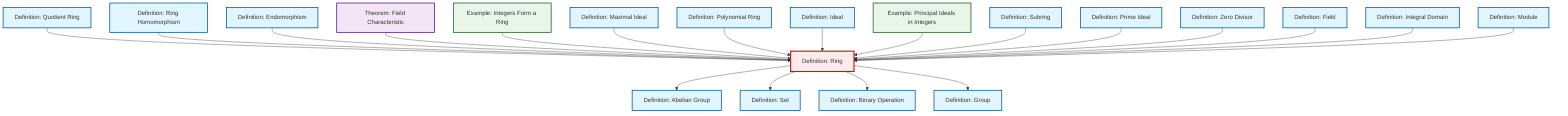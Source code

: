 graph TD
    classDef definition fill:#e1f5fe,stroke:#01579b,stroke-width:2px
    classDef theorem fill:#f3e5f5,stroke:#4a148c,stroke-width:2px
    classDef axiom fill:#fff3e0,stroke:#e65100,stroke-width:2px
    classDef example fill:#e8f5e9,stroke:#1b5e20,stroke-width:2px
    classDef current fill:#ffebee,stroke:#b71c1c,stroke-width:3px
    def-abelian-group["Definition: Abelian Group"]:::definition
    def-subring["Definition: Subring"]:::definition
    def-set["Definition: Set"]:::definition
    ex-principal-ideal["Example: Principal Ideals in Integers"]:::example
    def-zero-divisor["Definition: Zero Divisor"]:::definition
    def-integral-domain["Definition: Integral Domain"]:::definition
    def-ring["Definition: Ring"]:::definition
    def-maximal-ideal["Definition: Maximal Ideal"]:::definition
    def-quotient-ring["Definition: Quotient Ring"]:::definition
    def-binary-operation["Definition: Binary Operation"]:::definition
    def-field["Definition: Field"]:::definition
    def-prime-ideal["Definition: Prime Ideal"]:::definition
    def-ring-homomorphism["Definition: Ring Homomorphism"]:::definition
    def-endomorphism["Definition: Endomorphism"]:::definition
    def-polynomial-ring["Definition: Polynomial Ring"]:::definition
    def-group["Definition: Group"]:::definition
    ex-integers-ring["Example: Integers Form a Ring"]:::example
    def-module["Definition: Module"]:::definition
    def-ideal["Definition: Ideal"]:::definition
    thm-field-characteristic["Theorem: Field Characteristic"]:::theorem
    def-quotient-ring --> def-ring
    def-ring-homomorphism --> def-ring
    def-endomorphism --> def-ring
    thm-field-characteristic --> def-ring
    ex-integers-ring --> def-ring
    def-maximal-ideal --> def-ring
    def-polynomial-ring --> def-ring
    def-ideal --> def-ring
    ex-principal-ideal --> def-ring
    def-ring --> def-abelian-group
    def-subring --> def-ring
    def-prime-ideal --> def-ring
    def-ring --> def-set
    def-zero-divisor --> def-ring
    def-ring --> def-binary-operation
    def-ring --> def-group
    def-field --> def-ring
    def-integral-domain --> def-ring
    def-module --> def-ring
    class def-ring current